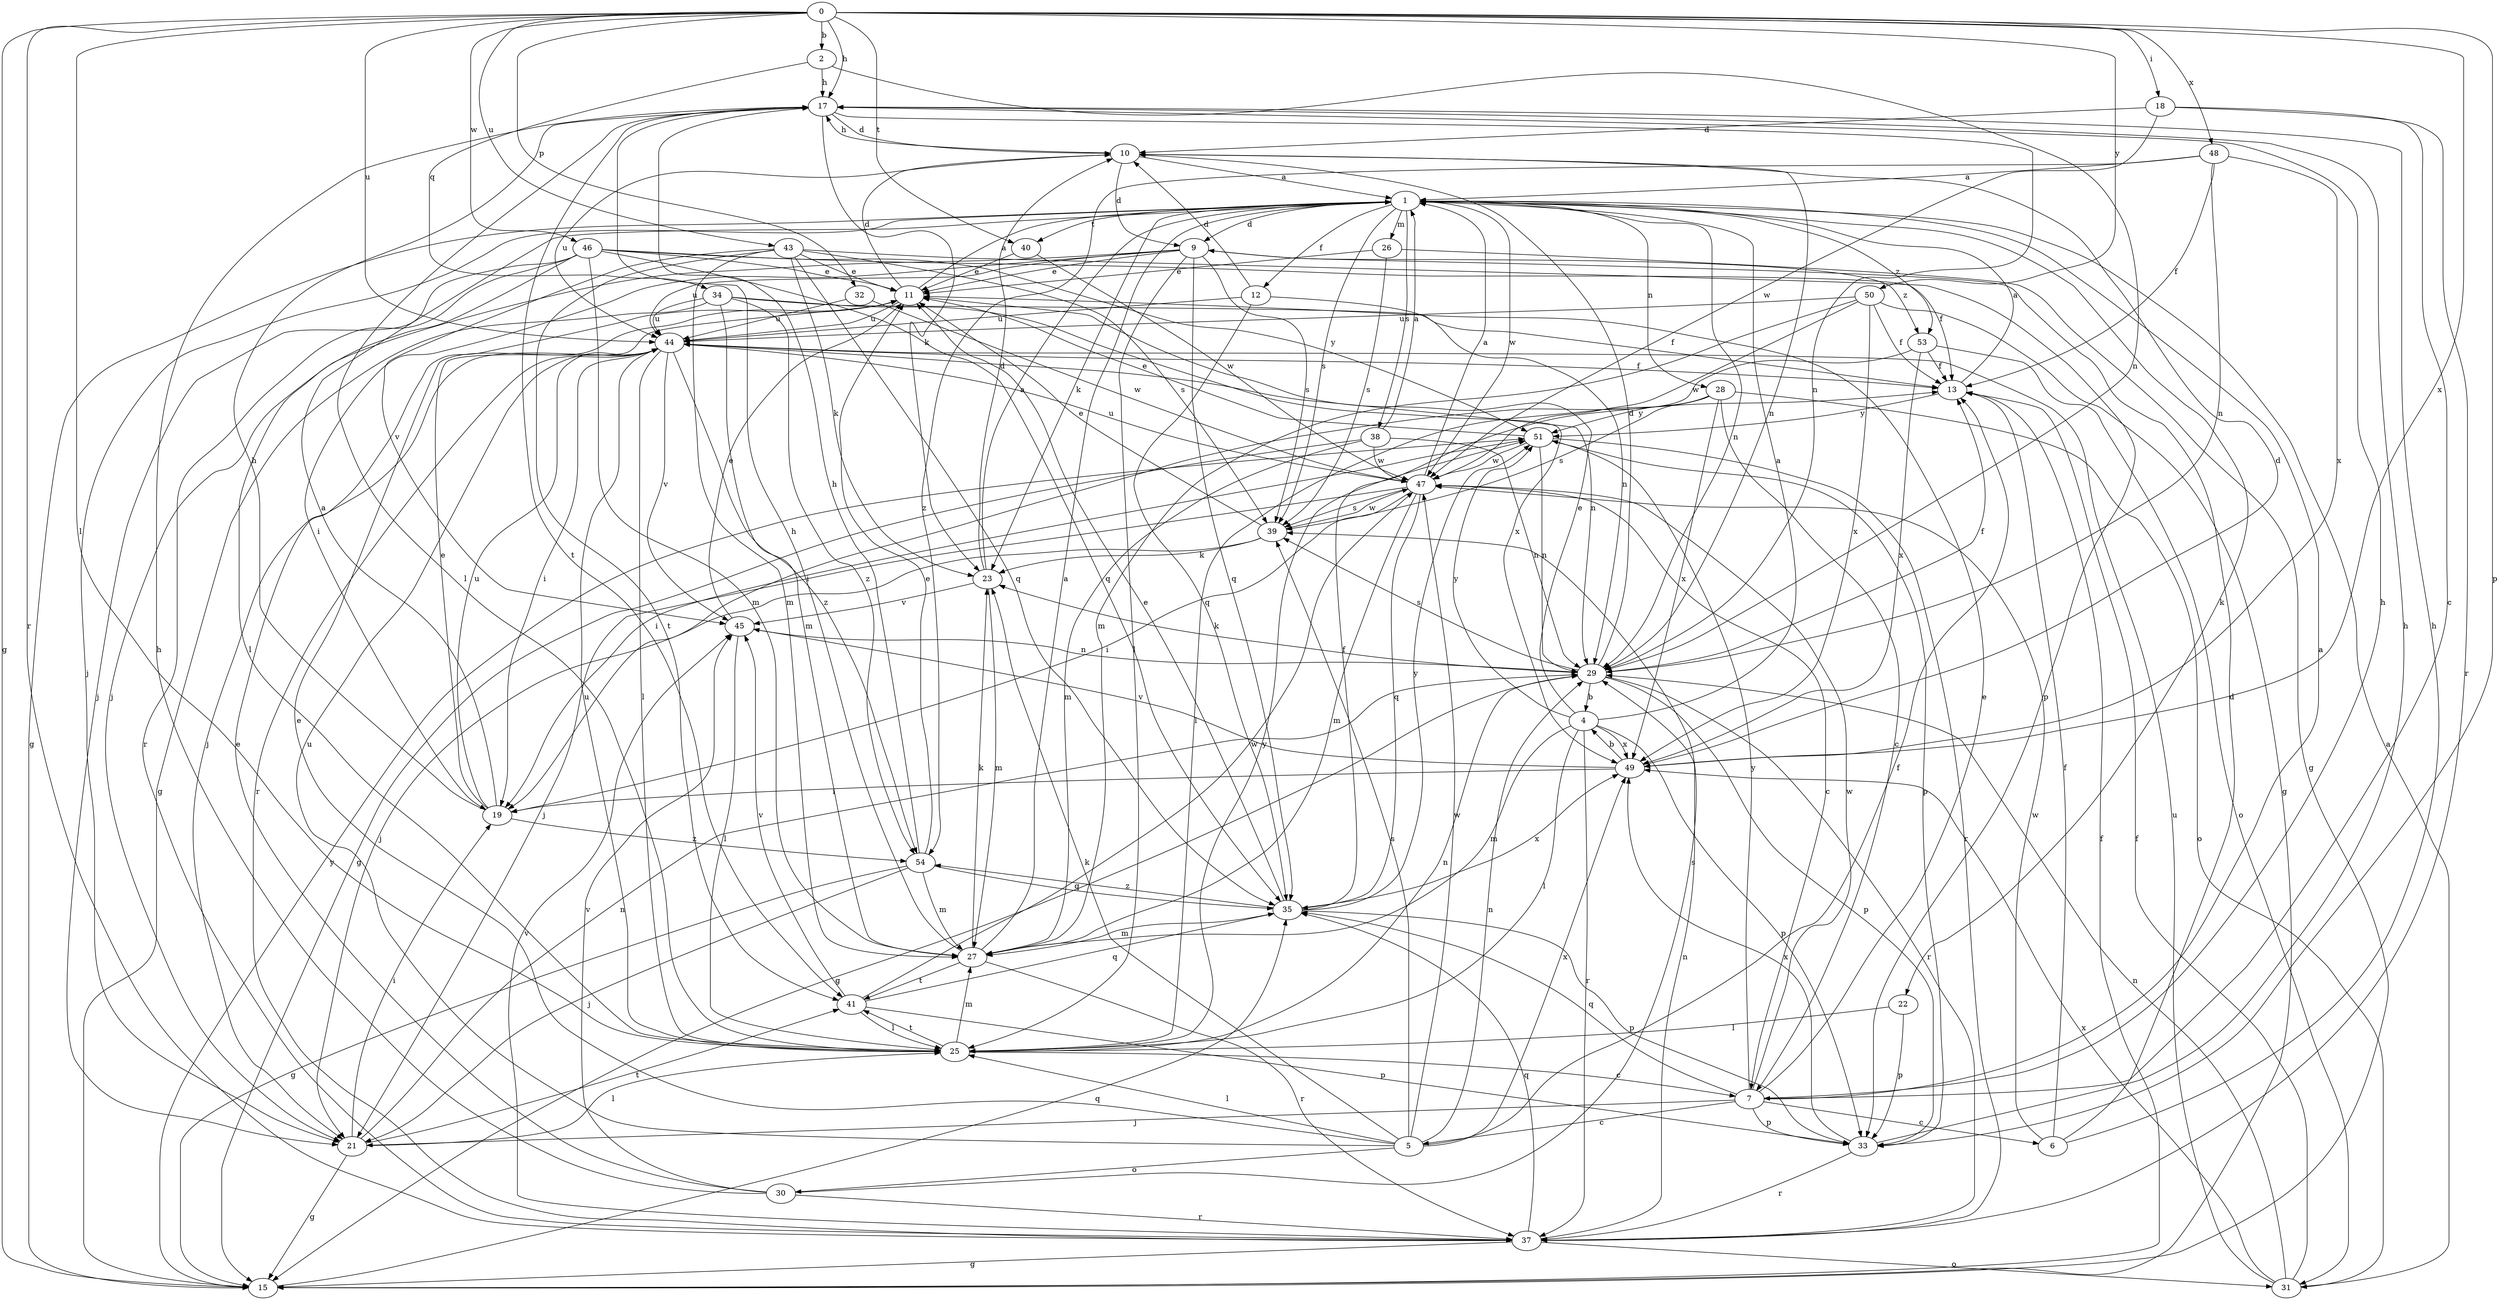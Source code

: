 strict digraph  {
0;
1;
2;
4;
5;
6;
7;
9;
10;
11;
12;
13;
15;
17;
18;
19;
21;
22;
23;
25;
26;
27;
28;
29;
30;
31;
32;
33;
34;
35;
37;
38;
39;
40;
41;
43;
44;
45;
46;
47;
48;
49;
50;
51;
53;
54;
0 -> 2  [label=b];
0 -> 15  [label=g];
0 -> 17  [label=h];
0 -> 18  [label=i];
0 -> 25  [label=l];
0 -> 32  [label=p];
0 -> 33  [label=p];
0 -> 37  [label=r];
0 -> 40  [label=t];
0 -> 43  [label=u];
0 -> 44  [label=u];
0 -> 46  [label=w];
0 -> 48  [label=x];
0 -> 49  [label=x];
0 -> 50  [label=y];
1 -> 9  [label=d];
1 -> 12  [label=f];
1 -> 15  [label=g];
1 -> 21  [label=j];
1 -> 22  [label=k];
1 -> 23  [label=k];
1 -> 26  [label=m];
1 -> 28  [label=n];
1 -> 29  [label=n];
1 -> 38  [label=s];
1 -> 39  [label=s];
1 -> 40  [label=t];
1 -> 47  [label=w];
1 -> 53  [label=z];
2 -> 17  [label=h];
2 -> 29  [label=n];
2 -> 34  [label=q];
4 -> 1  [label=a];
4 -> 11  [label=e];
4 -> 25  [label=l];
4 -> 27  [label=m];
4 -> 33  [label=p];
4 -> 37  [label=r];
4 -> 49  [label=x];
4 -> 51  [label=y];
5 -> 11  [label=e];
5 -> 13  [label=f];
5 -> 23  [label=k];
5 -> 25  [label=l];
5 -> 29  [label=n];
5 -> 30  [label=o];
5 -> 39  [label=s];
5 -> 44  [label=u];
5 -> 47  [label=w];
5 -> 49  [label=x];
6 -> 9  [label=d];
6 -> 13  [label=f];
6 -> 17  [label=h];
6 -> 47  [label=w];
7 -> 1  [label=a];
7 -> 5  [label=c];
7 -> 6  [label=c];
7 -> 11  [label=e];
7 -> 17  [label=h];
7 -> 21  [label=j];
7 -> 33  [label=p];
7 -> 35  [label=q];
7 -> 47  [label=w];
7 -> 51  [label=y];
9 -> 11  [label=e];
9 -> 19  [label=i];
9 -> 21  [label=j];
9 -> 25  [label=l];
9 -> 35  [label=q];
9 -> 39  [label=s];
9 -> 44  [label=u];
9 -> 53  [label=z];
10 -> 1  [label=a];
10 -> 9  [label=d];
10 -> 17  [label=h];
10 -> 29  [label=n];
10 -> 44  [label=u];
11 -> 1  [label=a];
11 -> 10  [label=d];
11 -> 44  [label=u];
12 -> 10  [label=d];
12 -> 29  [label=n];
12 -> 35  [label=q];
12 -> 44  [label=u];
13 -> 1  [label=a];
13 -> 51  [label=y];
15 -> 13  [label=f];
15 -> 35  [label=q];
15 -> 51  [label=y];
17 -> 10  [label=d];
17 -> 23  [label=k];
17 -> 25  [label=l];
17 -> 29  [label=n];
17 -> 41  [label=t];
18 -> 7  [label=c];
18 -> 10  [label=d];
18 -> 37  [label=r];
18 -> 47  [label=w];
19 -> 1  [label=a];
19 -> 11  [label=e];
19 -> 17  [label=h];
19 -> 44  [label=u];
19 -> 54  [label=z];
21 -> 15  [label=g];
21 -> 19  [label=i];
21 -> 25  [label=l];
21 -> 29  [label=n];
21 -> 41  [label=t];
22 -> 25  [label=l];
22 -> 33  [label=p];
23 -> 1  [label=a];
23 -> 10  [label=d];
23 -> 27  [label=m];
23 -> 45  [label=v];
25 -> 7  [label=c];
25 -> 27  [label=m];
25 -> 29  [label=n];
25 -> 41  [label=t];
25 -> 44  [label=u];
25 -> 51  [label=y];
26 -> 11  [label=e];
26 -> 15  [label=g];
26 -> 39  [label=s];
27 -> 1  [label=a];
27 -> 17  [label=h];
27 -> 23  [label=k];
27 -> 37  [label=r];
27 -> 41  [label=t];
28 -> 7  [label=c];
28 -> 25  [label=l];
28 -> 31  [label=o];
28 -> 39  [label=s];
28 -> 49  [label=x];
28 -> 51  [label=y];
29 -> 4  [label=b];
29 -> 10  [label=d];
29 -> 13  [label=f];
29 -> 15  [label=g];
29 -> 23  [label=k];
29 -> 33  [label=p];
29 -> 37  [label=r];
29 -> 39  [label=s];
30 -> 11  [label=e];
30 -> 17  [label=h];
30 -> 37  [label=r];
30 -> 39  [label=s];
30 -> 45  [label=v];
31 -> 1  [label=a];
31 -> 13  [label=f];
31 -> 29  [label=n];
31 -> 44  [label=u];
31 -> 49  [label=x];
32 -> 44  [label=u];
32 -> 47  [label=w];
33 -> 17  [label=h];
33 -> 37  [label=r];
33 -> 49  [label=x];
34 -> 13  [label=f];
34 -> 15  [label=g];
34 -> 27  [label=m];
34 -> 44  [label=u];
34 -> 49  [label=x];
34 -> 54  [label=z];
35 -> 11  [label=e];
35 -> 13  [label=f];
35 -> 27  [label=m];
35 -> 33  [label=p];
35 -> 49  [label=x];
35 -> 51  [label=y];
35 -> 54  [label=z];
37 -> 15  [label=g];
37 -> 29  [label=n];
37 -> 31  [label=o];
37 -> 35  [label=q];
37 -> 45  [label=v];
38 -> 1  [label=a];
38 -> 15  [label=g];
38 -> 27  [label=m];
38 -> 29  [label=n];
38 -> 47  [label=w];
39 -> 11  [label=e];
39 -> 21  [label=j];
39 -> 23  [label=k];
39 -> 47  [label=w];
40 -> 11  [label=e];
40 -> 47  [label=w];
41 -> 25  [label=l];
41 -> 33  [label=p];
41 -> 35  [label=q];
41 -> 45  [label=v];
41 -> 47  [label=w];
43 -> 11  [label=e];
43 -> 23  [label=k];
43 -> 27  [label=m];
43 -> 33  [label=p];
43 -> 35  [label=q];
43 -> 39  [label=s];
43 -> 41  [label=t];
43 -> 45  [label=v];
44 -> 13  [label=f];
44 -> 19  [label=i];
44 -> 21  [label=j];
44 -> 25  [label=l];
44 -> 29  [label=n];
44 -> 37  [label=r];
44 -> 45  [label=v];
44 -> 54  [label=z];
45 -> 11  [label=e];
45 -> 25  [label=l];
45 -> 29  [label=n];
46 -> 11  [label=e];
46 -> 13  [label=f];
46 -> 21  [label=j];
46 -> 25  [label=l];
46 -> 27  [label=m];
46 -> 35  [label=q];
46 -> 37  [label=r];
46 -> 51  [label=y];
47 -> 1  [label=a];
47 -> 7  [label=c];
47 -> 19  [label=i];
47 -> 21  [label=j];
47 -> 27  [label=m];
47 -> 35  [label=q];
47 -> 39  [label=s];
47 -> 44  [label=u];
48 -> 1  [label=a];
48 -> 13  [label=f];
48 -> 29  [label=n];
48 -> 49  [label=x];
48 -> 54  [label=z];
49 -> 4  [label=b];
49 -> 10  [label=d];
49 -> 19  [label=i];
49 -> 45  [label=v];
50 -> 13  [label=f];
50 -> 15  [label=g];
50 -> 27  [label=m];
50 -> 44  [label=u];
50 -> 47  [label=w];
50 -> 49  [label=x];
51 -> 11  [label=e];
51 -> 19  [label=i];
51 -> 29  [label=n];
51 -> 33  [label=p];
51 -> 37  [label=r];
51 -> 47  [label=w];
53 -> 13  [label=f];
53 -> 19  [label=i];
53 -> 31  [label=o];
53 -> 49  [label=x];
54 -> 11  [label=e];
54 -> 15  [label=g];
54 -> 17  [label=h];
54 -> 21  [label=j];
54 -> 27  [label=m];
54 -> 35  [label=q];
}
